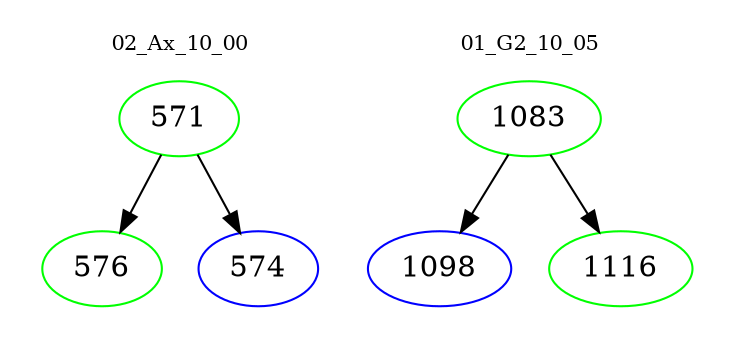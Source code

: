 digraph{
subgraph cluster_0 {
color = white
label = "02_Ax_10_00";
fontsize=10;
T0_571 [label="571", color="green"]
T0_571 -> T0_576 [color="black"]
T0_576 [label="576", color="green"]
T0_571 -> T0_574 [color="black"]
T0_574 [label="574", color="blue"]
}
subgraph cluster_1 {
color = white
label = "01_G2_10_05";
fontsize=10;
T1_1083 [label="1083", color="green"]
T1_1083 -> T1_1098 [color="black"]
T1_1098 [label="1098", color="blue"]
T1_1083 -> T1_1116 [color="black"]
T1_1116 [label="1116", color="green"]
}
}
